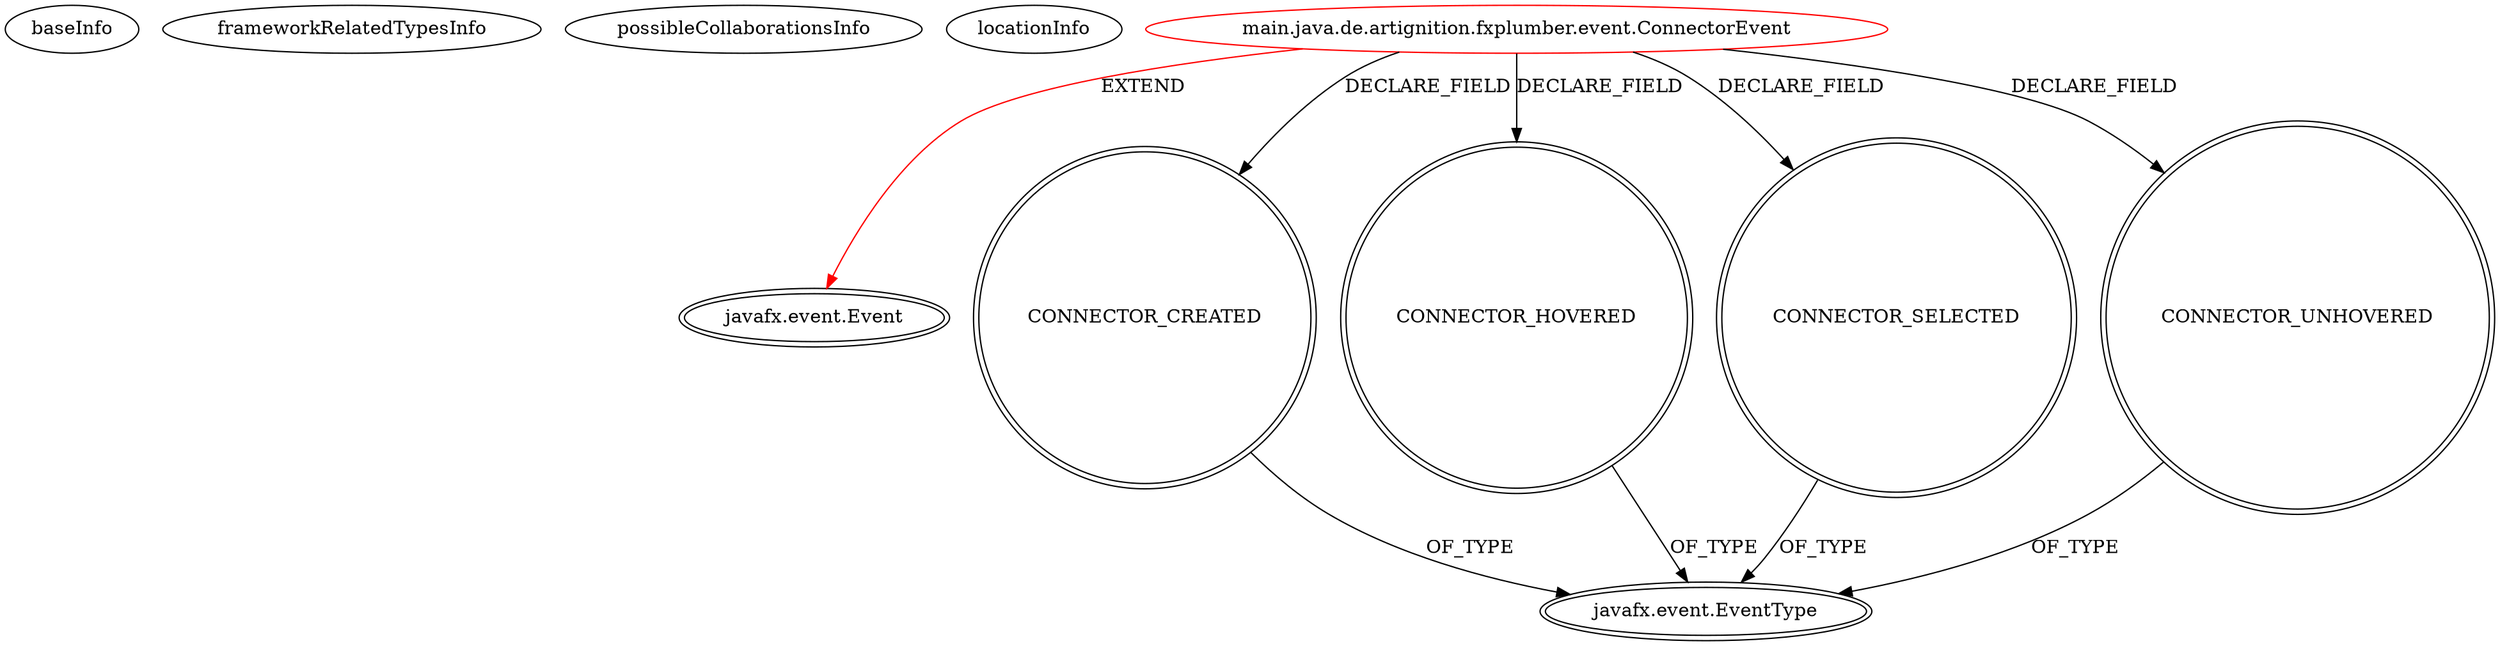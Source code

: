 digraph {
baseInfo[graphId=3610,category="extension_graph",isAnonymous=false,possibleRelation=false]
frameworkRelatedTypesInfo[0="javafx.event.Event"]
possibleCollaborationsInfo[]
locationInfo[projectName="mfischbo-fxplumber",filePath="/mfischbo-fxplumber/fxplumber-master/fxplumber/src/main/java/de/artignition/fxplumber/event/ConnectorEvent.java",contextSignature="ConnectorEvent",graphId="3610"]
0[label="main.java.de.artignition.fxplumber.event.ConnectorEvent",vertexType="ROOT_CLIENT_CLASS_DECLARATION",isFrameworkType=false,color=red]
1[label="javafx.event.Event",vertexType="FRAMEWORK_CLASS_TYPE",isFrameworkType=true,peripheries=2]
2[label="CONNECTOR_CREATED",vertexType="FIELD_DECLARATION",isFrameworkType=true,peripheries=2,shape=circle]
3[label="javafx.event.EventType",vertexType="FRAMEWORK_CLASS_TYPE",isFrameworkType=true,peripheries=2]
4[label="CONNECTOR_HOVERED",vertexType="FIELD_DECLARATION",isFrameworkType=true,peripheries=2,shape=circle]
6[label="CONNECTOR_SELECTED",vertexType="FIELD_DECLARATION",isFrameworkType=true,peripheries=2,shape=circle]
8[label="CONNECTOR_UNHOVERED",vertexType="FIELD_DECLARATION",isFrameworkType=true,peripheries=2,shape=circle]
0->1[label="EXTEND",color=red]
0->2[label="DECLARE_FIELD"]
2->3[label="OF_TYPE"]
0->4[label="DECLARE_FIELD"]
4->3[label="OF_TYPE"]
0->6[label="DECLARE_FIELD"]
6->3[label="OF_TYPE"]
0->8[label="DECLARE_FIELD"]
8->3[label="OF_TYPE"]
}
